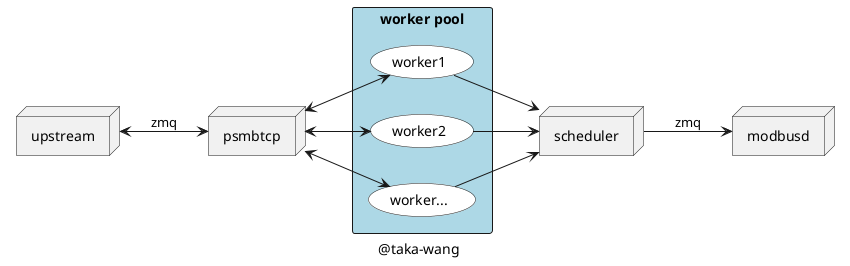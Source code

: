 @startuml

node scheduler
node modbusd
node upstream
node psmbtcp

rectangle "worker pool" #LightBlue{
    Usecase worker1 #FFF
    Usecase worker2 #FFF
    Usecase worker... #FFF
}

left to right direction

upstream <--> psmbtcp : zmq
psmbtcp <--> worker1
psmbtcp <--> worker2
psmbtcp <--> worker...
worker1 --> scheduler
worker2 --> scheduler
worker... --> scheduler
scheduler --> modbusd : zmq


caption @taka-wang

@enduml
